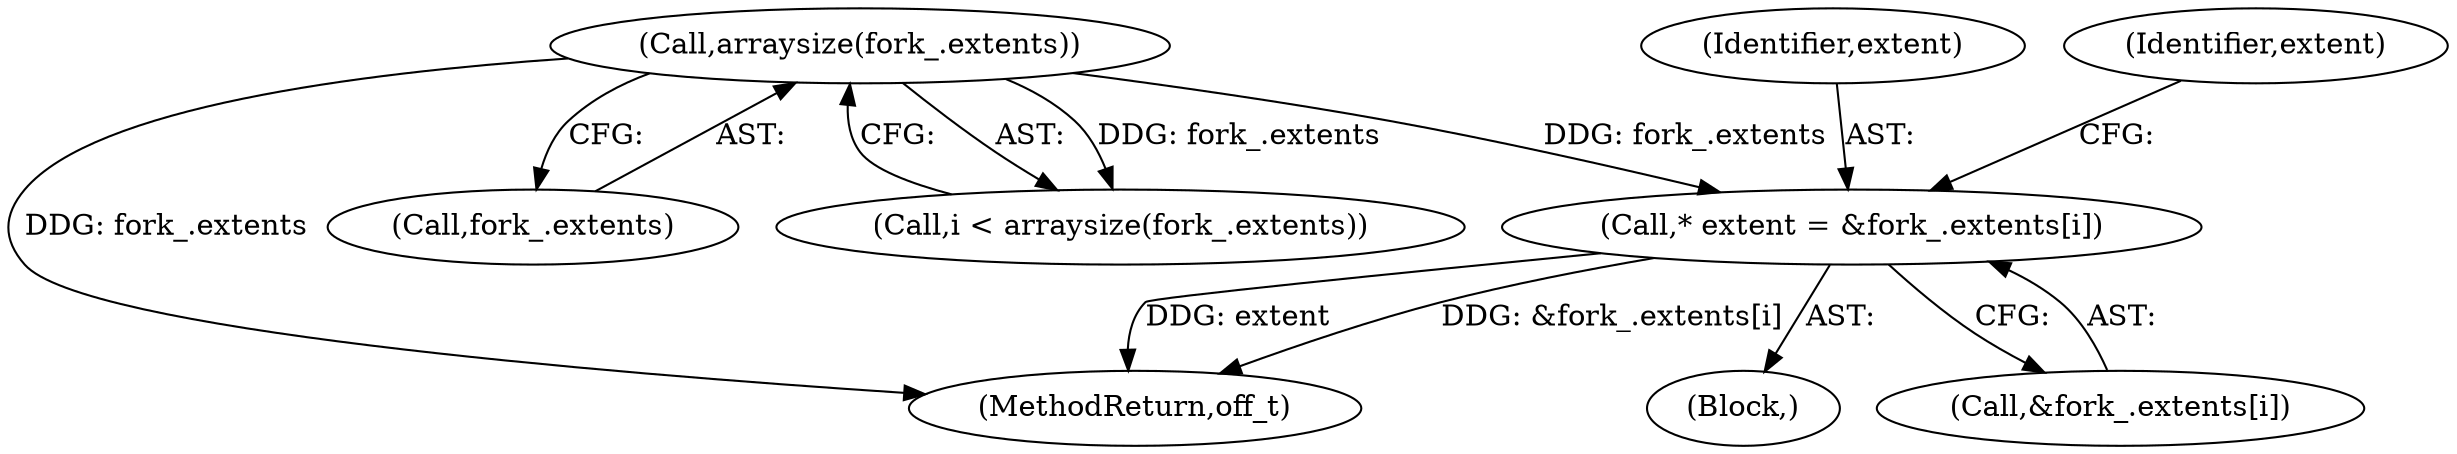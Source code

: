 digraph "0_Chrome_23cbfc1d685fa7389e88588584e02786820d4d26_4@array" {
"1000147" [label="(Call,* extent = &fork_.extents[i])"];
"1000139" [label="(Call,arraysize(fork_.extents))"];
"1000148" [label="(Identifier,extent)"];
"1000139" [label="(Call,arraysize(fork_.extents))"];
"1000137" [label="(Call,i < arraysize(fork_.extents))"];
"1000159" [label="(Identifier,extent)"];
"1000232" [label="(MethodReturn,off_t)"];
"1000140" [label="(Call,fork_.extents)"];
"1000145" [label="(Block,)"];
"1000147" [label="(Call,* extent = &fork_.extents[i])"];
"1000149" [label="(Call,&fork_.extents[i])"];
"1000147" -> "1000145"  [label="AST: "];
"1000147" -> "1000149"  [label="CFG: "];
"1000148" -> "1000147"  [label="AST: "];
"1000149" -> "1000147"  [label="AST: "];
"1000159" -> "1000147"  [label="CFG: "];
"1000147" -> "1000232"  [label="DDG: &fork_.extents[i]"];
"1000147" -> "1000232"  [label="DDG: extent"];
"1000139" -> "1000147"  [label="DDG: fork_.extents"];
"1000139" -> "1000137"  [label="AST: "];
"1000139" -> "1000140"  [label="CFG: "];
"1000140" -> "1000139"  [label="AST: "];
"1000137" -> "1000139"  [label="CFG: "];
"1000139" -> "1000232"  [label="DDG: fork_.extents"];
"1000139" -> "1000137"  [label="DDG: fork_.extents"];
}
